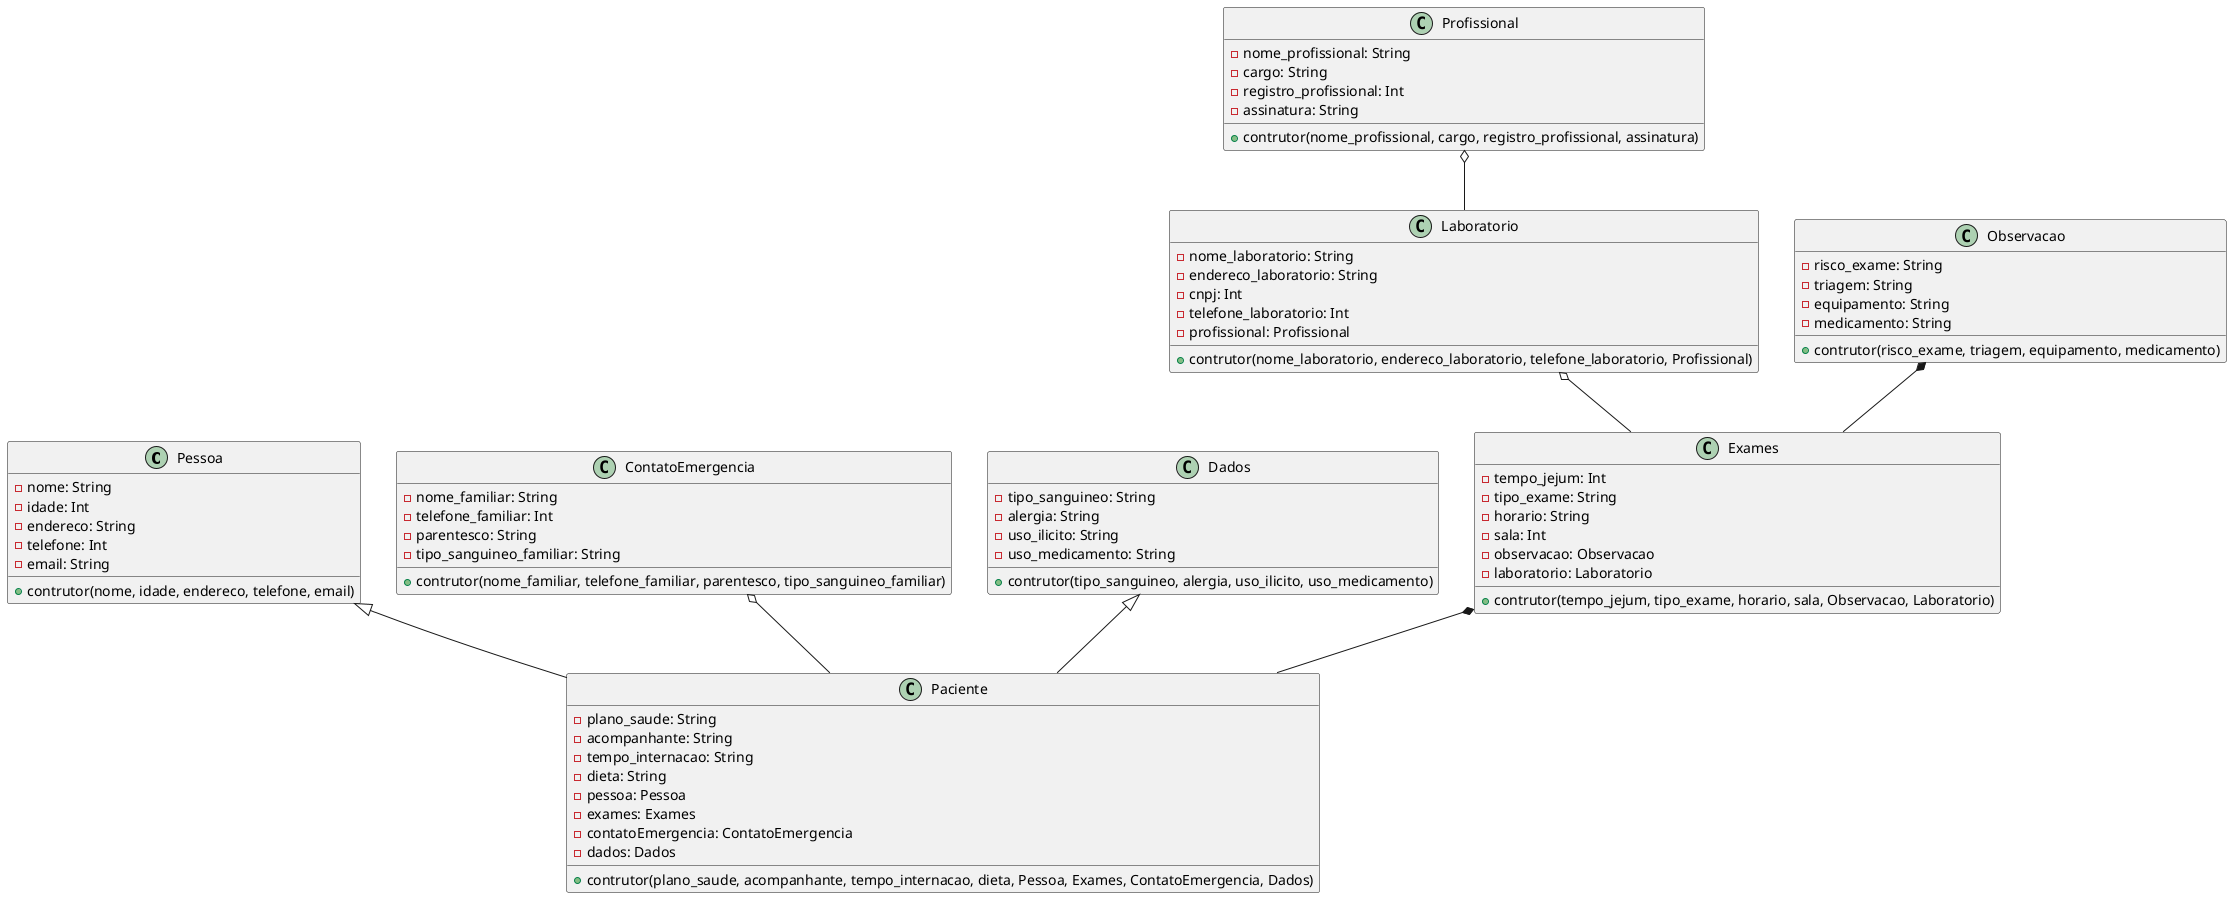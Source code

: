 @startuml  

class Pessoa {
   	- nome: String
   	- idade: Int
    - endereco: String
    - telefone: Int
    - email: String
   	+ contrutor(nome, idade, endereco, telefone, email)
}

class ContatoEmergencia {
   	- nome_familiar: String
   	- telefone_familiar: Int
    - parentesco: String
    - tipo_sanguineo_familiar: String
   	+ contrutor(nome_familiar, telefone_familiar, parentesco, tipo_sanguineo_familiar)
}

class Dados {
   	- tipo_sanguineo: String
   	- alergia: String
    - uso_ilicito: String
    - uso_medicamento: String
   	+ contrutor(tipo_sanguineo, alergia, uso_ilicito, uso_medicamento)
}

class Exames {
   	- tempo_jejum: Int
    - tipo_exame: String
    - horario: String
    - sala: Int
    - observacao: Observacao
    - laboratorio: Laboratorio
   	+ contrutor(tempo_jejum, tipo_exame, horario, sala, Observacao, Laboratorio)
}

class Paciente {
    - plano_saude: String
    - acompanhante: String
    - tempo_internacao: String
    - dieta: String
   	- pessoa: Pessoa
   	- exames: Exames
    - contatoEmergencia: ContatoEmergencia
    - dados: Dados
   	+ contrutor(plano_saude, acompanhante, tempo_internacao, dieta, Pessoa, Exames, ContatoEmergencia, Dados)
}

class Laboratorio {
   	- nome_laboratorio: String
   	- endereco_laboratorio: String
    - cnpj: Int
    - telefone_laboratorio: Int
    - profissional: Profissional
   	+ contrutor(nome_laboratorio, endereco_laboratorio, telefone_laboratorio, Profissional)
}

class Observacao {
   	- risco_exame: String
   	- triagem: String
    - equipamento: String
    - medicamento: String
   	+ contrutor(risco_exame, triagem, equipamento, medicamento)
}

class Profissional{
   	- nome_profissional: String
   	- cargo: String
    - registro_profissional: Int
    - assinatura: String
   	+ contrutor(nome_profissional, cargo, registro_profissional, assinatura)
}

Pessoa <|-- Paciente
Exames *-- Paciente
Dados <|-- Paciente
ContatoEmergencia o-- Paciente
Observacao *-- Exames
Laboratorio o-- Exames
Profissional o-- Laboratorio




@enduml